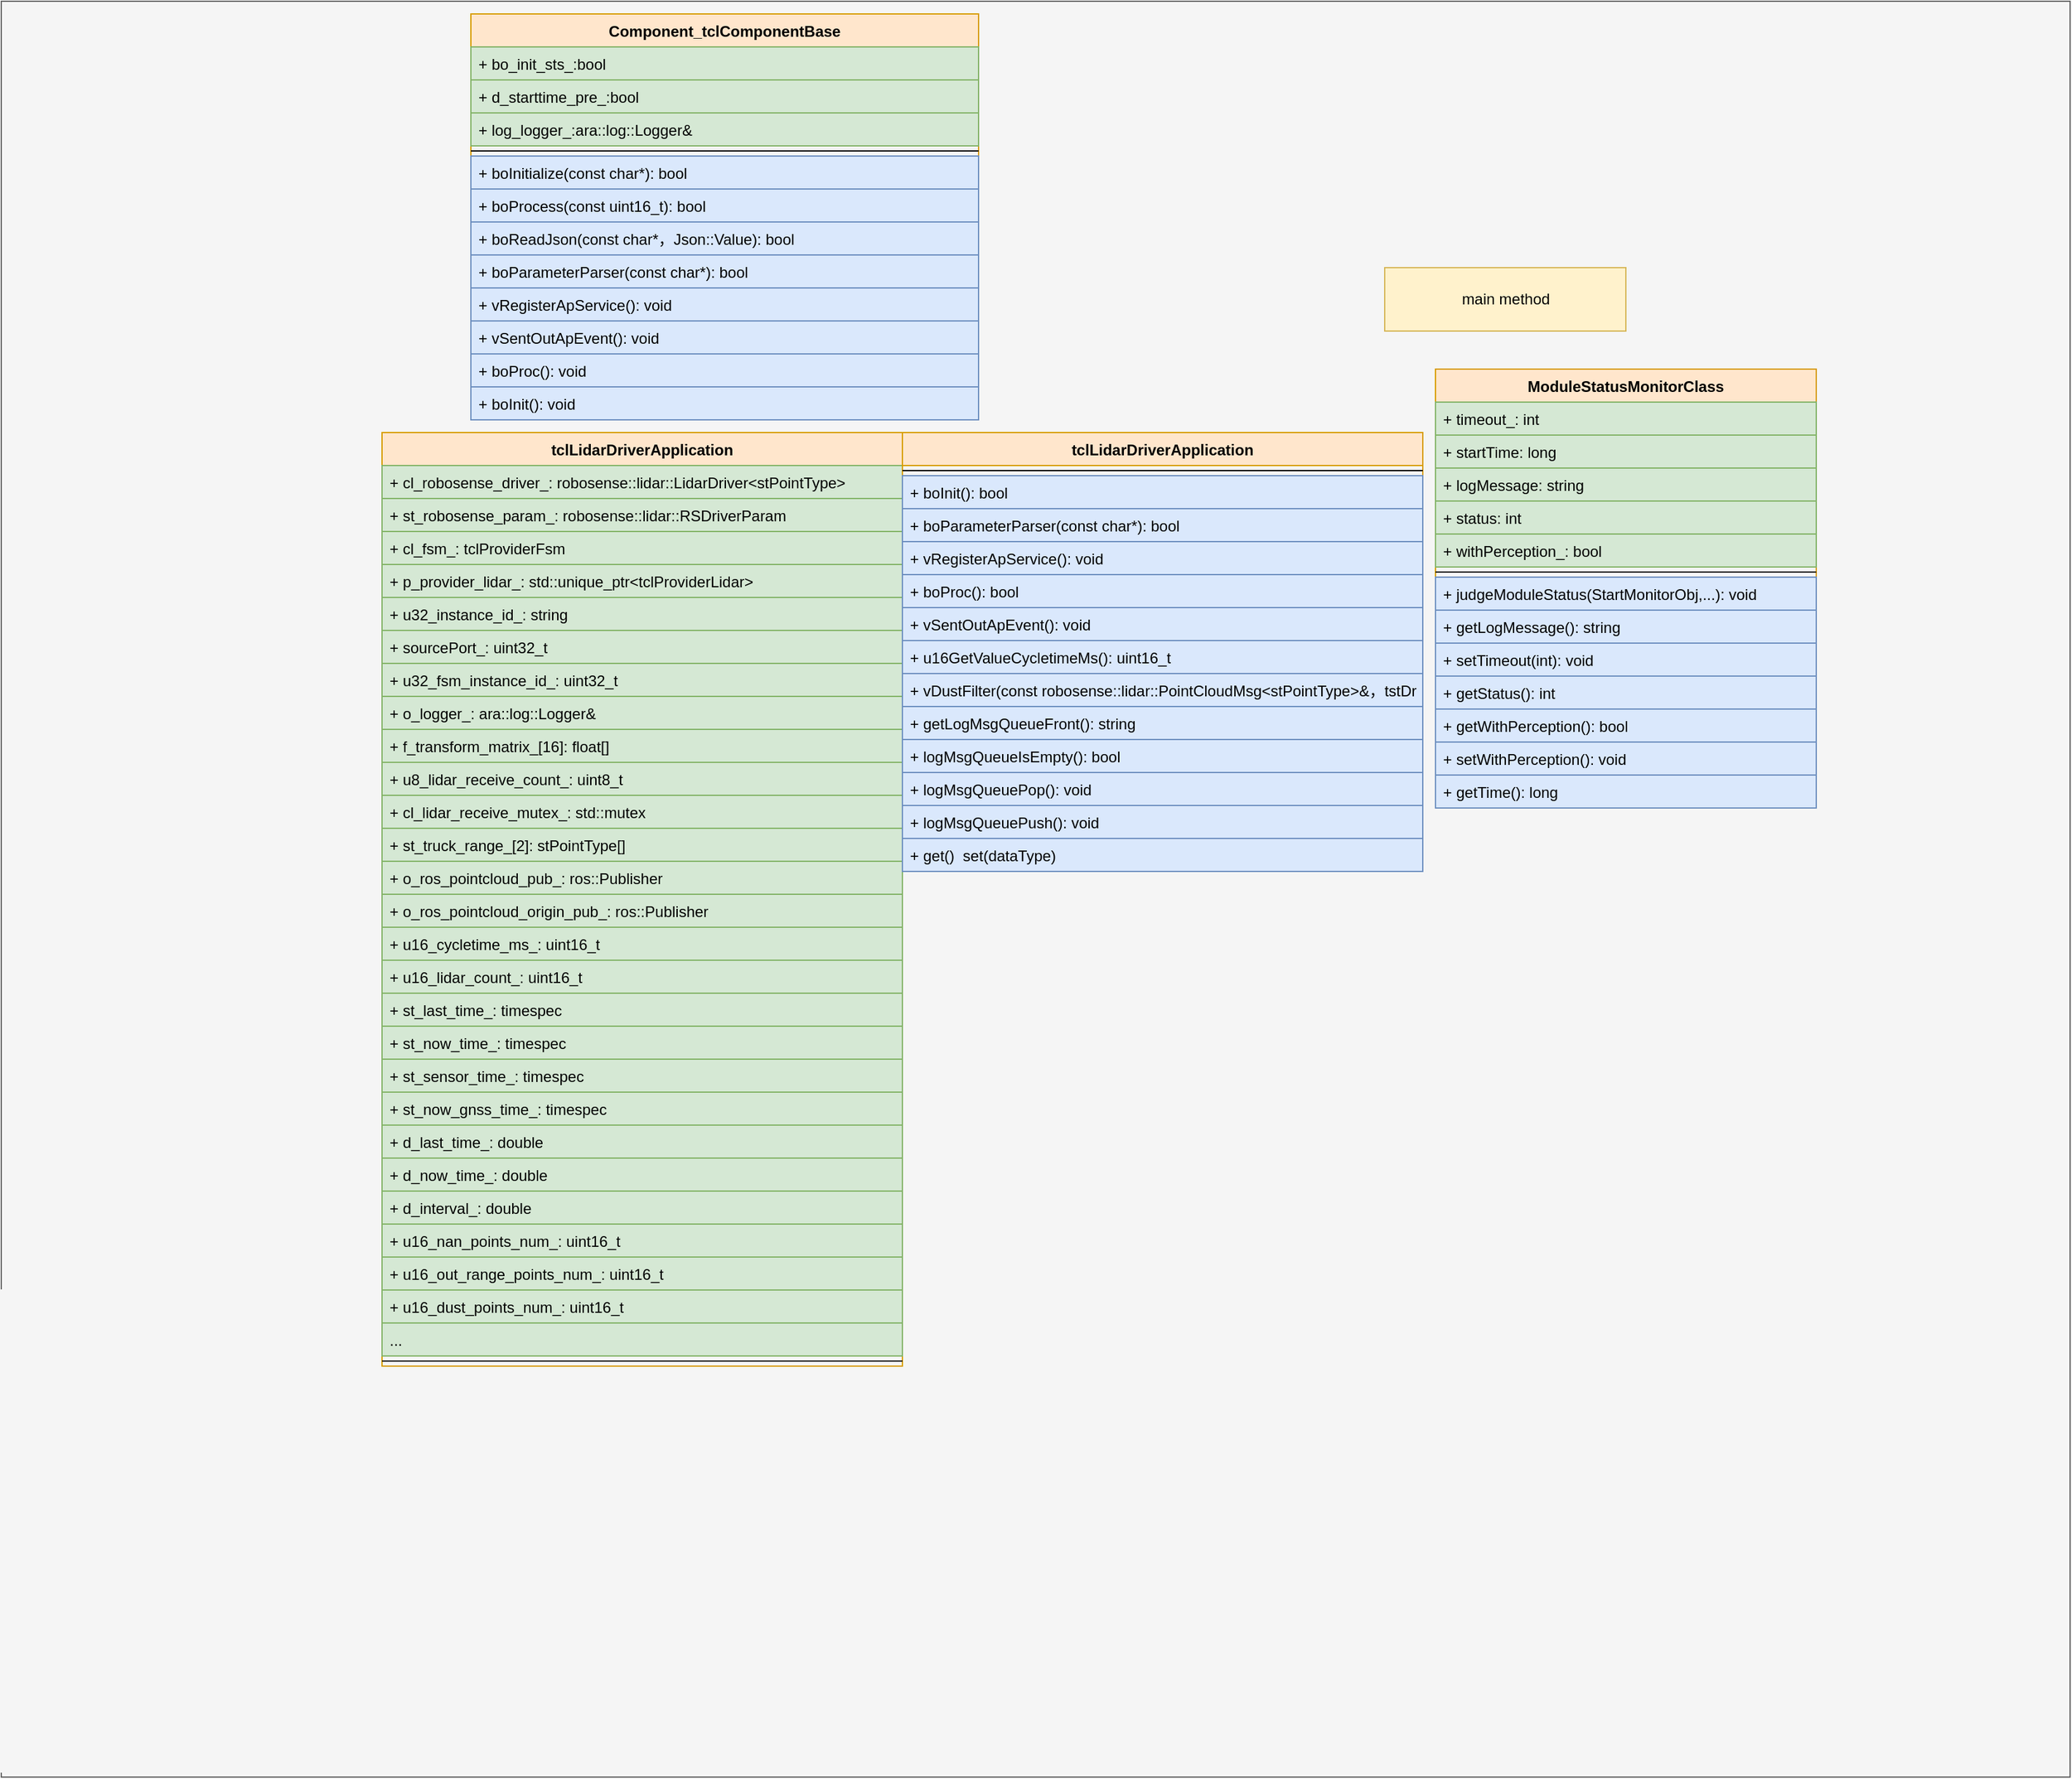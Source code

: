 <mxfile version="21.0.2" type="github">
  <diagram id="OJYYb_9SSu5JKfMCdYpM" name="第 1 页">
    <mxGraphModel dx="1050" dy="580" grid="1" gridSize="10" guides="1" tooltips="1" connect="1" arrows="1" fold="1" page="1" pageScale="1" pageWidth="1200" pageHeight="1920" math="0" shadow="0">
      <root>
        <mxCell id="0" />
        <mxCell id="1" parent="0" />
        <mxCell id="mhRZEJvQ30FoYJ7Jb0JR-1" value="" style="html=1;fillColor=#f5f5f5;fontColor=#333333;strokeColor=#666666;" parent="1" vertex="1">
          <mxGeometry x="10" y="10" width="1630" height="1400" as="geometry" />
        </mxCell>
        <mxCell id="mhRZEJvQ30FoYJ7Jb0JR-2" value="Component_tclComponentBase" style="swimlane;fontStyle=1;align=center;verticalAlign=top;childLayout=stackLayout;horizontal=1;startSize=26;horizontalStack=0;resizeParent=1;resizeParentMax=0;resizeLast=0;collapsible=1;marginBottom=0;fillColor=#ffe6cc;strokeColor=#d79b00;" parent="1" vertex="1">
          <mxGeometry x="380" y="20" width="400" height="320" as="geometry">
            <mxRectangle x="470" y="30" width="220" height="30" as="alternateBounds" />
          </mxGeometry>
        </mxCell>
        <mxCell id="mhRZEJvQ30FoYJ7Jb0JR-3" value="+ bo_init_sts_:bool " style="text;strokeColor=#82b366;fillColor=#d5e8d4;align=left;verticalAlign=top;spacingLeft=4;spacingRight=4;overflow=hidden;rotatable=0;points=[[0,0.5],[1,0.5]];portConstraint=eastwest;" parent="mhRZEJvQ30FoYJ7Jb0JR-2" vertex="1">
          <mxGeometry y="26" width="400" height="26" as="geometry" />
        </mxCell>
        <mxCell id="mhRZEJvQ30FoYJ7Jb0JR-80" value="+ d_starttime_pre_:bool " style="text;strokeColor=#82b366;fillColor=#d5e8d4;align=left;verticalAlign=top;spacingLeft=4;spacingRight=4;overflow=hidden;rotatable=0;points=[[0,0.5],[1,0.5]];portConstraint=eastwest;" parent="mhRZEJvQ30FoYJ7Jb0JR-2" vertex="1">
          <mxGeometry y="52" width="400" height="26" as="geometry" />
        </mxCell>
        <mxCell id="L8TbZ2yKhSUSz7jvdjla-1" value="+ log_logger_:ara::log::Logger&amp;" style="text;strokeColor=#82b366;fillColor=#d5e8d4;align=left;verticalAlign=top;spacingLeft=4;spacingRight=4;overflow=hidden;rotatable=0;points=[[0,0.5],[1,0.5]];portConstraint=eastwest;" parent="mhRZEJvQ30FoYJ7Jb0JR-2" vertex="1">
          <mxGeometry y="78" width="400" height="26" as="geometry" />
        </mxCell>
        <mxCell id="mhRZEJvQ30FoYJ7Jb0JR-4" value="" style="line;strokeWidth=1;fillColor=none;align=left;verticalAlign=middle;spacingTop=-1;spacingLeft=3;spacingRight=3;rotatable=0;labelPosition=right;points=[];portConstraint=eastwest;" parent="mhRZEJvQ30FoYJ7Jb0JR-2" vertex="1">
          <mxGeometry y="104" width="400" height="8" as="geometry" />
        </mxCell>
        <mxCell id="mhRZEJvQ30FoYJ7Jb0JR-5" value="+ boInitialize(const char*): bool" style="text;strokeColor=#6c8ebf;fillColor=#dae8fc;align=left;verticalAlign=top;spacingLeft=4;spacingRight=4;overflow=hidden;rotatable=0;points=[[0,0.5],[1,0.5]];portConstraint=eastwest;" parent="mhRZEJvQ30FoYJ7Jb0JR-2" vertex="1">
          <mxGeometry y="112" width="400" height="26" as="geometry" />
        </mxCell>
        <mxCell id="mhRZEJvQ30FoYJ7Jb0JR-6" value="+ boProcess(const uint16_t): bool" style="text;strokeColor=#6c8ebf;fillColor=#dae8fc;align=left;verticalAlign=top;spacingLeft=4;spacingRight=4;overflow=hidden;rotatable=0;points=[[0,0.5],[1,0.5]];portConstraint=eastwest;" parent="mhRZEJvQ30FoYJ7Jb0JR-2" vertex="1">
          <mxGeometry y="138" width="400" height="26" as="geometry" />
        </mxCell>
        <mxCell id="mhRZEJvQ30FoYJ7Jb0JR-7" value="+ boReadJson(const char*，Json::Value): bool" style="text;strokeColor=#6c8ebf;fillColor=#dae8fc;align=left;verticalAlign=top;spacingLeft=4;spacingRight=4;overflow=hidden;rotatable=0;points=[[0,0.5],[1,0.5]];portConstraint=eastwest;" parent="mhRZEJvQ30FoYJ7Jb0JR-2" vertex="1">
          <mxGeometry y="164" width="400" height="26" as="geometry" />
        </mxCell>
        <mxCell id="zMi-xVQ4D_88ckj2PTX9-1" value="+ boParameterParser(const char*): bool" style="text;strokeColor=#6c8ebf;fillColor=#dae8fc;align=left;verticalAlign=top;spacingLeft=4;spacingRight=4;overflow=hidden;rotatable=0;points=[[0,0.5],[1,0.5]];portConstraint=eastwest;" vertex="1" parent="mhRZEJvQ30FoYJ7Jb0JR-2">
          <mxGeometry y="190" width="400" height="26" as="geometry" />
        </mxCell>
        <mxCell id="zMi-xVQ4D_88ckj2PTX9-2" value="+ vRegisterApService(): void" style="text;strokeColor=#6c8ebf;fillColor=#dae8fc;align=left;verticalAlign=top;spacingLeft=4;spacingRight=4;overflow=hidden;rotatable=0;points=[[0,0.5],[1,0.5]];portConstraint=eastwest;" vertex="1" parent="mhRZEJvQ30FoYJ7Jb0JR-2">
          <mxGeometry y="216" width="400" height="26" as="geometry" />
        </mxCell>
        <mxCell id="zMi-xVQ4D_88ckj2PTX9-3" value="+ vSentOutApEvent(): void" style="text;strokeColor=#6c8ebf;fillColor=#dae8fc;align=left;verticalAlign=top;spacingLeft=4;spacingRight=4;overflow=hidden;rotatable=0;points=[[0,0.5],[1,0.5]];portConstraint=eastwest;" vertex="1" parent="mhRZEJvQ30FoYJ7Jb0JR-2">
          <mxGeometry y="242" width="400" height="26" as="geometry" />
        </mxCell>
        <mxCell id="zMi-xVQ4D_88ckj2PTX9-4" value="+ boProc(): void" style="text;strokeColor=#6c8ebf;fillColor=#dae8fc;align=left;verticalAlign=top;spacingLeft=4;spacingRight=4;overflow=hidden;rotatable=0;points=[[0,0.5],[1,0.5]];portConstraint=eastwest;" vertex="1" parent="mhRZEJvQ30FoYJ7Jb0JR-2">
          <mxGeometry y="268" width="400" height="26" as="geometry" />
        </mxCell>
        <mxCell id="zMi-xVQ4D_88ckj2PTX9-5" value="+ boInit(): void" style="text;strokeColor=#6c8ebf;fillColor=#dae8fc;align=left;verticalAlign=top;spacingLeft=4;spacingRight=4;overflow=hidden;rotatable=0;points=[[0,0.5],[1,0.5]];portConstraint=eastwest;" vertex="1" parent="mhRZEJvQ30FoYJ7Jb0JR-2">
          <mxGeometry y="294" width="400" height="26" as="geometry" />
        </mxCell>
        <mxCell id="mhRZEJvQ30FoYJ7Jb0JR-8" value="tclLidarDriverApplication" style="swimlane;fontStyle=1;align=center;verticalAlign=top;childLayout=stackLayout;horizontal=1;startSize=26;horizontalStack=0;resizeParent=1;resizeParentMax=0;resizeLast=0;collapsible=1;marginBottom=0;fillColor=#ffe6cc;strokeColor=#d79b00;" parent="1" vertex="1">
          <mxGeometry x="310" y="350" width="410" height="736" as="geometry">
            <mxRectangle x="60" y="38" width="160" height="30" as="alternateBounds" />
          </mxGeometry>
        </mxCell>
        <mxCell id="mhRZEJvQ30FoYJ7Jb0JR-9" value="+ cl_robosense_driver_: robosense::lidar::LidarDriver&lt;stPointType&gt;" style="text;strokeColor=#82b366;fillColor=#d5e8d4;align=left;verticalAlign=top;spacingLeft=4;spacingRight=4;overflow=hidden;rotatable=0;points=[[0,0.5],[1,0.5]];portConstraint=eastwest;" parent="mhRZEJvQ30FoYJ7Jb0JR-8" vertex="1">
          <mxGeometry y="26" width="410" height="26" as="geometry" />
        </mxCell>
        <mxCell id="mhRZEJvQ30FoYJ7Jb0JR-10" value="+ st_robosense_param_: robosense::lidar::RSDriverParam" style="text;strokeColor=#82b366;fillColor=#d5e8d4;align=left;verticalAlign=top;spacingLeft=4;spacingRight=4;overflow=hidden;rotatable=0;points=[[0,0.5],[1,0.5]];portConstraint=eastwest;" parent="mhRZEJvQ30FoYJ7Jb0JR-8" vertex="1">
          <mxGeometry y="52" width="410" height="26" as="geometry" />
        </mxCell>
        <mxCell id="mhRZEJvQ30FoYJ7Jb0JR-11" value="+ cl_fsm_: tclProviderFsm" style="text;strokeColor=#82b366;fillColor=#d5e8d4;align=left;verticalAlign=top;spacingLeft=4;spacingRight=4;overflow=hidden;rotatable=0;points=[[0,0.5],[1,0.5]];portConstraint=eastwest;" parent="mhRZEJvQ30FoYJ7Jb0JR-8" vertex="1">
          <mxGeometry y="78" width="410" height="26" as="geometry" />
        </mxCell>
        <mxCell id="mhRZEJvQ30FoYJ7Jb0JR-12" value="+ p_provider_lidar_: std::unique_ptr&lt;tclProviderLidar&gt;" style="text;strokeColor=#82b366;fillColor=#d5e8d4;align=left;verticalAlign=top;spacingLeft=4;spacingRight=4;overflow=hidden;rotatable=0;points=[[0,0.5],[1,0.5]];portConstraint=eastwest;" parent="mhRZEJvQ30FoYJ7Jb0JR-8" vertex="1">
          <mxGeometry y="104" width="410" height="26" as="geometry" />
        </mxCell>
        <mxCell id="mhRZEJvQ30FoYJ7Jb0JR-13" value="+ u32_instance_id_: string" style="text;strokeColor=#82b366;fillColor=#d5e8d4;align=left;verticalAlign=top;spacingLeft=4;spacingRight=4;overflow=hidden;rotatable=0;points=[[0,0.5],[1,0.5]];portConstraint=eastwest;" parent="mhRZEJvQ30FoYJ7Jb0JR-8" vertex="1">
          <mxGeometry y="130" width="410" height="26" as="geometry" />
        </mxCell>
        <mxCell id="mhRZEJvQ30FoYJ7Jb0JR-14" value="+ sourcePort_: uint32_t" style="text;strokeColor=#82b366;fillColor=#d5e8d4;align=left;verticalAlign=top;spacingLeft=4;spacingRight=4;overflow=hidden;rotatable=0;points=[[0,0.5],[1,0.5]];portConstraint=eastwest;" parent="mhRZEJvQ30FoYJ7Jb0JR-8" vertex="1">
          <mxGeometry y="156" width="410" height="26" as="geometry" />
        </mxCell>
        <mxCell id="mhRZEJvQ30FoYJ7Jb0JR-15" value="+ u32_fsm_instance_id_: uint32_t" style="text;strokeColor=#82b366;fillColor=#d5e8d4;align=left;verticalAlign=top;spacingLeft=4;spacingRight=4;overflow=hidden;rotatable=0;points=[[0,0.5],[1,0.5]];portConstraint=eastwest;" parent="mhRZEJvQ30FoYJ7Jb0JR-8" vertex="1">
          <mxGeometry y="182" width="410" height="26" as="geometry" />
        </mxCell>
        <mxCell id="mhRZEJvQ30FoYJ7Jb0JR-16" value="+ o_logger_: ara::log::Logger&amp;" style="text;strokeColor=#82b366;fillColor=#d5e8d4;align=left;verticalAlign=top;spacingLeft=4;spacingRight=4;overflow=hidden;rotatable=0;points=[[0,0.5],[1,0.5]];portConstraint=eastwest;" parent="mhRZEJvQ30FoYJ7Jb0JR-8" vertex="1">
          <mxGeometry y="208" width="410" height="26" as="geometry" />
        </mxCell>
        <mxCell id="mhRZEJvQ30FoYJ7Jb0JR-17" value="+ f_transform_matrix_[16]: float[]" style="text;strokeColor=#82b366;fillColor=#d5e8d4;align=left;verticalAlign=top;spacingLeft=4;spacingRight=4;overflow=hidden;rotatable=0;points=[[0,0.5],[1,0.5]];portConstraint=eastwest;" parent="mhRZEJvQ30FoYJ7Jb0JR-8" vertex="1">
          <mxGeometry y="234" width="410" height="26" as="geometry" />
        </mxCell>
        <mxCell id="mhRZEJvQ30FoYJ7Jb0JR-18" value="+ u8_lidar_receive_count_: uint8_t" style="text;strokeColor=#82b366;fillColor=#d5e8d4;align=left;verticalAlign=top;spacingLeft=4;spacingRight=4;overflow=hidden;rotatable=0;points=[[0,0.5],[1,0.5]];portConstraint=eastwest;" parent="mhRZEJvQ30FoYJ7Jb0JR-8" vertex="1">
          <mxGeometry y="260" width="410" height="26" as="geometry" />
        </mxCell>
        <mxCell id="mhRZEJvQ30FoYJ7Jb0JR-19" value="+ cl_lidar_receive_mutex_: std::mutex" style="text;strokeColor=#82b366;fillColor=#d5e8d4;align=left;verticalAlign=top;spacingLeft=4;spacingRight=4;overflow=hidden;rotatable=0;points=[[0,0.5],[1,0.5]];portConstraint=eastwest;" parent="mhRZEJvQ30FoYJ7Jb0JR-8" vertex="1">
          <mxGeometry y="286" width="410" height="26" as="geometry" />
        </mxCell>
        <mxCell id="zMi-xVQ4D_88ckj2PTX9-6" value="+ st_truck_range_[2]: stPointType[]" style="text;strokeColor=#82b366;fillColor=#d5e8d4;align=left;verticalAlign=top;spacingLeft=4;spacingRight=4;overflow=hidden;rotatable=0;points=[[0,0.5],[1,0.5]];portConstraint=eastwest;" vertex="1" parent="mhRZEJvQ30FoYJ7Jb0JR-8">
          <mxGeometry y="312" width="410" height="26" as="geometry" />
        </mxCell>
        <mxCell id="zMi-xVQ4D_88ckj2PTX9-7" value="+ o_ros_pointcloud_pub_: ros::Publisher" style="text;strokeColor=#82b366;fillColor=#d5e8d4;align=left;verticalAlign=top;spacingLeft=4;spacingRight=4;overflow=hidden;rotatable=0;points=[[0,0.5],[1,0.5]];portConstraint=eastwest;" vertex="1" parent="mhRZEJvQ30FoYJ7Jb0JR-8">
          <mxGeometry y="338" width="410" height="26" as="geometry" />
        </mxCell>
        <mxCell id="zMi-xVQ4D_88ckj2PTX9-8" value="+ o_ros_pointcloud_origin_pub_: ros::Publisher" style="text;strokeColor=#82b366;fillColor=#d5e8d4;align=left;verticalAlign=top;spacingLeft=4;spacingRight=4;overflow=hidden;rotatable=0;points=[[0,0.5],[1,0.5]];portConstraint=eastwest;" vertex="1" parent="mhRZEJvQ30FoYJ7Jb0JR-8">
          <mxGeometry y="364" width="410" height="26" as="geometry" />
        </mxCell>
        <mxCell id="zMi-xVQ4D_88ckj2PTX9-9" value="+ u16_cycletime_ms_: uint16_t" style="text;strokeColor=#82b366;fillColor=#d5e8d4;align=left;verticalAlign=top;spacingLeft=4;spacingRight=4;overflow=hidden;rotatable=0;points=[[0,0.5],[1,0.5]];portConstraint=eastwest;" vertex="1" parent="mhRZEJvQ30FoYJ7Jb0JR-8">
          <mxGeometry y="390" width="410" height="26" as="geometry" />
        </mxCell>
        <mxCell id="zMi-xVQ4D_88ckj2PTX9-10" value="+ u16_lidar_count_: uint16_t" style="text;strokeColor=#82b366;fillColor=#d5e8d4;align=left;verticalAlign=top;spacingLeft=4;spacingRight=4;overflow=hidden;rotatable=0;points=[[0,0.5],[1,0.5]];portConstraint=eastwest;" vertex="1" parent="mhRZEJvQ30FoYJ7Jb0JR-8">
          <mxGeometry y="416" width="410" height="26" as="geometry" />
        </mxCell>
        <mxCell id="zMi-xVQ4D_88ckj2PTX9-11" value="+ st_last_time_: timespec" style="text;strokeColor=#82b366;fillColor=#d5e8d4;align=left;verticalAlign=top;spacingLeft=4;spacingRight=4;overflow=hidden;rotatable=0;points=[[0,0.5],[1,0.5]];portConstraint=eastwest;" vertex="1" parent="mhRZEJvQ30FoYJ7Jb0JR-8">
          <mxGeometry y="442" width="410" height="26" as="geometry" />
        </mxCell>
        <mxCell id="zMi-xVQ4D_88ckj2PTX9-12" value="+ st_now_time_: timespec" style="text;strokeColor=#82b366;fillColor=#d5e8d4;align=left;verticalAlign=top;spacingLeft=4;spacingRight=4;overflow=hidden;rotatable=0;points=[[0,0.5],[1,0.5]];portConstraint=eastwest;" vertex="1" parent="mhRZEJvQ30FoYJ7Jb0JR-8">
          <mxGeometry y="468" width="410" height="26" as="geometry" />
        </mxCell>
        <mxCell id="zMi-xVQ4D_88ckj2PTX9-13" value="+ st_sensor_time_: timespec" style="text;strokeColor=#82b366;fillColor=#d5e8d4;align=left;verticalAlign=top;spacingLeft=4;spacingRight=4;overflow=hidden;rotatable=0;points=[[0,0.5],[1,0.5]];portConstraint=eastwest;" vertex="1" parent="mhRZEJvQ30FoYJ7Jb0JR-8">
          <mxGeometry y="494" width="410" height="26" as="geometry" />
        </mxCell>
        <mxCell id="zMi-xVQ4D_88ckj2PTX9-14" value="+ st_now_gnss_time_: timespec" style="text;strokeColor=#82b366;fillColor=#d5e8d4;align=left;verticalAlign=top;spacingLeft=4;spacingRight=4;overflow=hidden;rotatable=0;points=[[0,0.5],[1,0.5]];portConstraint=eastwest;" vertex="1" parent="mhRZEJvQ30FoYJ7Jb0JR-8">
          <mxGeometry y="520" width="410" height="26" as="geometry" />
        </mxCell>
        <mxCell id="zMi-xVQ4D_88ckj2PTX9-15" value="+ d_last_time_: double" style="text;strokeColor=#82b366;fillColor=#d5e8d4;align=left;verticalAlign=top;spacingLeft=4;spacingRight=4;overflow=hidden;rotatable=0;points=[[0,0.5],[1,0.5]];portConstraint=eastwest;" vertex="1" parent="mhRZEJvQ30FoYJ7Jb0JR-8">
          <mxGeometry y="546" width="410" height="26" as="geometry" />
        </mxCell>
        <mxCell id="zMi-xVQ4D_88ckj2PTX9-16" value="+ d_now_time_: double" style="text;strokeColor=#82b366;fillColor=#d5e8d4;align=left;verticalAlign=top;spacingLeft=4;spacingRight=4;overflow=hidden;rotatable=0;points=[[0,0.5],[1,0.5]];portConstraint=eastwest;" vertex="1" parent="mhRZEJvQ30FoYJ7Jb0JR-8">
          <mxGeometry y="572" width="410" height="26" as="geometry" />
        </mxCell>
        <mxCell id="zMi-xVQ4D_88ckj2PTX9-17" value="+ d_interval_: double" style="text;strokeColor=#82b366;fillColor=#d5e8d4;align=left;verticalAlign=top;spacingLeft=4;spacingRight=4;overflow=hidden;rotatable=0;points=[[0,0.5],[1,0.5]];portConstraint=eastwest;" vertex="1" parent="mhRZEJvQ30FoYJ7Jb0JR-8">
          <mxGeometry y="598" width="410" height="26" as="geometry" />
        </mxCell>
        <mxCell id="zMi-xVQ4D_88ckj2PTX9-18" value="+ u16_nan_points_num_: uint16_t" style="text;strokeColor=#82b366;fillColor=#d5e8d4;align=left;verticalAlign=top;spacingLeft=4;spacingRight=4;overflow=hidden;rotatable=0;points=[[0,0.5],[1,0.5]];portConstraint=eastwest;" vertex="1" parent="mhRZEJvQ30FoYJ7Jb0JR-8">
          <mxGeometry y="624" width="410" height="26" as="geometry" />
        </mxCell>
        <mxCell id="zMi-xVQ4D_88ckj2PTX9-19" value="+ u16_out_range_points_num_: uint16_t" style="text;strokeColor=#82b366;fillColor=#d5e8d4;align=left;verticalAlign=top;spacingLeft=4;spacingRight=4;overflow=hidden;rotatable=0;points=[[0,0.5],[1,0.5]];portConstraint=eastwest;" vertex="1" parent="mhRZEJvQ30FoYJ7Jb0JR-8">
          <mxGeometry y="650" width="410" height="26" as="geometry" />
        </mxCell>
        <mxCell id="zMi-xVQ4D_88ckj2PTX9-20" value="+ u16_dust_points_num_: uint16_t" style="text;strokeColor=#82b366;fillColor=#d5e8d4;align=left;verticalAlign=top;spacingLeft=4;spacingRight=4;overflow=hidden;rotatable=0;points=[[0,0.5],[1,0.5]];portConstraint=eastwest;" vertex="1" parent="mhRZEJvQ30FoYJ7Jb0JR-8">
          <mxGeometry y="676" width="410" height="26" as="geometry" />
        </mxCell>
        <mxCell id="zMi-xVQ4D_88ckj2PTX9-66" value="..." style="text;strokeColor=#82b366;fillColor=#d5e8d4;align=left;verticalAlign=top;spacingLeft=4;spacingRight=4;overflow=hidden;rotatable=0;points=[[0,0.5],[1,0.5]];portConstraint=eastwest;" vertex="1" parent="mhRZEJvQ30FoYJ7Jb0JR-8">
          <mxGeometry y="702" width="410" height="26" as="geometry" />
        </mxCell>
        <mxCell id="mhRZEJvQ30FoYJ7Jb0JR-20" value="" style="line;strokeWidth=1;fillColor=none;align=left;verticalAlign=middle;spacingTop=-1;spacingLeft=3;spacingRight=3;rotatable=0;labelPosition=right;points=[];portConstraint=eastwest;" parent="mhRZEJvQ30FoYJ7Jb0JR-8" vertex="1">
          <mxGeometry y="728" width="410" height="8" as="geometry" />
        </mxCell>
        <mxCell id="mhRZEJvQ30FoYJ7Jb0JR-33" value="ModuleStatusMonitorClass" style="swimlane;fontStyle=1;align=center;verticalAlign=top;childLayout=stackLayout;horizontal=1;startSize=26;horizontalStack=0;resizeParent=1;resizeParentMax=0;resizeLast=0;collapsible=1;marginBottom=0;fillColor=#ffe6cc;strokeColor=#d79b00;" parent="1" vertex="1">
          <mxGeometry x="1140" y="300" width="300" height="346" as="geometry" />
        </mxCell>
        <mxCell id="mhRZEJvQ30FoYJ7Jb0JR-34" value="+ timeout_: int" style="text;strokeColor=#82b366;fillColor=#d5e8d4;align=left;verticalAlign=top;spacingLeft=4;spacingRight=4;overflow=hidden;rotatable=0;points=[[0,0.5],[1,0.5]];portConstraint=eastwest;" parent="mhRZEJvQ30FoYJ7Jb0JR-33" vertex="1">
          <mxGeometry y="26" width="300" height="26" as="geometry" />
        </mxCell>
        <mxCell id="mhRZEJvQ30FoYJ7Jb0JR-35" value="+ startTime: long" style="text;strokeColor=#82b366;fillColor=#d5e8d4;align=left;verticalAlign=top;spacingLeft=4;spacingRight=4;overflow=hidden;rotatable=0;points=[[0,0.5],[1,0.5]];portConstraint=eastwest;" parent="mhRZEJvQ30FoYJ7Jb0JR-33" vertex="1">
          <mxGeometry y="52" width="300" height="26" as="geometry" />
        </mxCell>
        <mxCell id="mhRZEJvQ30FoYJ7Jb0JR-36" value="+ logMessage: string" style="text;strokeColor=#82b366;fillColor=#d5e8d4;align=left;verticalAlign=top;spacingLeft=4;spacingRight=4;overflow=hidden;rotatable=0;points=[[0,0.5],[1,0.5]];portConstraint=eastwest;" parent="mhRZEJvQ30FoYJ7Jb0JR-33" vertex="1">
          <mxGeometry y="78" width="300" height="26" as="geometry" />
        </mxCell>
        <mxCell id="mhRZEJvQ30FoYJ7Jb0JR-37" value="+ status: int" style="text;strokeColor=#82b366;fillColor=#d5e8d4;align=left;verticalAlign=top;spacingLeft=4;spacingRight=4;overflow=hidden;rotatable=0;points=[[0,0.5],[1,0.5]];portConstraint=eastwest;" parent="mhRZEJvQ30FoYJ7Jb0JR-33" vertex="1">
          <mxGeometry y="104" width="300" height="26" as="geometry" />
        </mxCell>
        <mxCell id="mhRZEJvQ30FoYJ7Jb0JR-38" value="+ withPerception_: bool" style="text;strokeColor=#82b366;fillColor=#d5e8d4;align=left;verticalAlign=top;spacingLeft=4;spacingRight=4;overflow=hidden;rotatable=0;points=[[0,0.5],[1,0.5]];portConstraint=eastwest;" parent="mhRZEJvQ30FoYJ7Jb0JR-33" vertex="1">
          <mxGeometry y="130" width="300" height="26" as="geometry" />
        </mxCell>
        <mxCell id="mhRZEJvQ30FoYJ7Jb0JR-39" value="" style="line;strokeWidth=1;fillColor=none;align=left;verticalAlign=middle;spacingTop=-1;spacingLeft=3;spacingRight=3;rotatable=0;labelPosition=right;points=[];portConstraint=eastwest;" parent="mhRZEJvQ30FoYJ7Jb0JR-33" vertex="1">
          <mxGeometry y="156" width="300" height="8" as="geometry" />
        </mxCell>
        <mxCell id="mhRZEJvQ30FoYJ7Jb0JR-40" value="+ judgeModuleStatus(StartMonitorObj,...): void" style="text;strokeColor=#6c8ebf;fillColor=#dae8fc;align=left;verticalAlign=top;spacingLeft=4;spacingRight=4;overflow=hidden;rotatable=0;points=[[0,0.5],[1,0.5]];portConstraint=eastwest;" parent="mhRZEJvQ30FoYJ7Jb0JR-33" vertex="1">
          <mxGeometry y="164" width="300" height="26" as="geometry" />
        </mxCell>
        <mxCell id="mhRZEJvQ30FoYJ7Jb0JR-41" value="+ getLogMessage(): string" style="text;strokeColor=#6c8ebf;fillColor=#dae8fc;align=left;verticalAlign=top;spacingLeft=4;spacingRight=4;overflow=hidden;rotatable=0;points=[[0,0.5],[1,0.5]];portConstraint=eastwest;" parent="mhRZEJvQ30FoYJ7Jb0JR-33" vertex="1">
          <mxGeometry y="190" width="300" height="26" as="geometry" />
        </mxCell>
        <mxCell id="mhRZEJvQ30FoYJ7Jb0JR-42" value="+ setTimeout(int): void" style="text;strokeColor=#6c8ebf;fillColor=#dae8fc;align=left;verticalAlign=top;spacingLeft=4;spacingRight=4;overflow=hidden;rotatable=0;points=[[0,0.5],[1,0.5]];portConstraint=eastwest;" parent="mhRZEJvQ30FoYJ7Jb0JR-33" vertex="1">
          <mxGeometry y="216" width="300" height="26" as="geometry" />
        </mxCell>
        <mxCell id="mhRZEJvQ30FoYJ7Jb0JR-43" value="+ getStatus(): int" style="text;strokeColor=#6c8ebf;fillColor=#dae8fc;align=left;verticalAlign=top;spacingLeft=4;spacingRight=4;overflow=hidden;rotatable=0;points=[[0,0.5],[1,0.5]];portConstraint=eastwest;" parent="mhRZEJvQ30FoYJ7Jb0JR-33" vertex="1">
          <mxGeometry y="242" width="300" height="26" as="geometry" />
        </mxCell>
        <mxCell id="mhRZEJvQ30FoYJ7Jb0JR-44" value="+ getWithPerception(): bool" style="text;strokeColor=#6c8ebf;fillColor=#dae8fc;align=left;verticalAlign=top;spacingLeft=4;spacingRight=4;overflow=hidden;rotatable=0;points=[[0,0.5],[1,0.5]];portConstraint=eastwest;" parent="mhRZEJvQ30FoYJ7Jb0JR-33" vertex="1">
          <mxGeometry y="268" width="300" height="26" as="geometry" />
        </mxCell>
        <mxCell id="mhRZEJvQ30FoYJ7Jb0JR-45" value="+ setWithPerception(): void" style="text;strokeColor=#6c8ebf;fillColor=#dae8fc;align=left;verticalAlign=top;spacingLeft=4;spacingRight=4;overflow=hidden;rotatable=0;points=[[0,0.5],[1,0.5]];portConstraint=eastwest;" parent="mhRZEJvQ30FoYJ7Jb0JR-33" vertex="1">
          <mxGeometry y="294" width="300" height="26" as="geometry" />
        </mxCell>
        <mxCell id="mhRZEJvQ30FoYJ7Jb0JR-46" value="+ getTime(): long" style="text;strokeColor=#6c8ebf;fillColor=#dae8fc;align=left;verticalAlign=top;spacingLeft=4;spacingRight=4;overflow=hidden;rotatable=0;points=[[0,0.5],[1,0.5]];portConstraint=eastwest;" parent="mhRZEJvQ30FoYJ7Jb0JR-33" vertex="1">
          <mxGeometry y="320" width="300" height="26" as="geometry" />
        </mxCell>
        <mxCell id="mhRZEJvQ30FoYJ7Jb0JR-47" value="main method" style="html=1;fillColor=#fff2cc;strokeColor=#d6b656;" parent="1" vertex="1">
          <mxGeometry x="1100" y="220" width="190" height="50" as="geometry" />
        </mxCell>
        <mxCell id="zMi-xVQ4D_88ckj2PTX9-21" value="tclLidarDriverApplication" style="swimlane;fontStyle=1;align=center;verticalAlign=top;childLayout=stackLayout;horizontal=1;startSize=26;horizontalStack=0;resizeParent=1;resizeParentMax=0;resizeLast=0;collapsible=1;marginBottom=0;fillColor=#ffe6cc;strokeColor=#d79b00;" vertex="1" parent="1">
          <mxGeometry x="720" y="350" width="410" height="346" as="geometry">
            <mxRectangle x="60" y="38" width="160" height="30" as="alternateBounds" />
          </mxGeometry>
        </mxCell>
        <mxCell id="zMi-xVQ4D_88ckj2PTX9-48" value="" style="line;strokeWidth=1;fillColor=none;align=left;verticalAlign=middle;spacingTop=-1;spacingLeft=3;spacingRight=3;rotatable=0;labelPosition=right;points=[];portConstraint=eastwest;" vertex="1" parent="zMi-xVQ4D_88ckj2PTX9-21">
          <mxGeometry y="26" width="410" height="8" as="geometry" />
        </mxCell>
        <mxCell id="zMi-xVQ4D_88ckj2PTX9-49" value="+ boInit(): bool" style="text;strokeColor=#6c8ebf;fillColor=#dae8fc;align=left;verticalAlign=top;spacingLeft=4;spacingRight=4;overflow=hidden;rotatable=0;points=[[0,0.5],[1,0.5]];portConstraint=eastwest;" vertex="1" parent="zMi-xVQ4D_88ckj2PTX9-21">
          <mxGeometry y="34" width="410" height="26" as="geometry" />
        </mxCell>
        <mxCell id="zMi-xVQ4D_88ckj2PTX9-50" value="+ boParameterParser(const char*): bool" style="text;strokeColor=#6c8ebf;fillColor=#dae8fc;align=left;verticalAlign=top;spacingLeft=4;spacingRight=4;overflow=hidden;rotatable=0;points=[[0,0.5],[1,0.5]];portConstraint=eastwest;" vertex="1" parent="zMi-xVQ4D_88ckj2PTX9-21">
          <mxGeometry y="60" width="410" height="26" as="geometry" />
        </mxCell>
        <mxCell id="zMi-xVQ4D_88ckj2PTX9-51" value="+ vRegisterApService(): void" style="text;strokeColor=#6c8ebf;fillColor=#dae8fc;align=left;verticalAlign=top;spacingLeft=4;spacingRight=4;overflow=hidden;rotatable=0;points=[[0,0.5],[1,0.5]];portConstraint=eastwest;" vertex="1" parent="zMi-xVQ4D_88ckj2PTX9-21">
          <mxGeometry y="86" width="410" height="26" as="geometry" />
        </mxCell>
        <mxCell id="zMi-xVQ4D_88ckj2PTX9-52" value="+ boProc(): bool" style="text;strokeColor=#6c8ebf;fillColor=#dae8fc;align=left;verticalAlign=top;spacingLeft=4;spacingRight=4;overflow=hidden;rotatable=0;points=[[0,0.5],[1,0.5]];portConstraint=eastwest;" vertex="1" parent="zMi-xVQ4D_88ckj2PTX9-21">
          <mxGeometry y="112" width="410" height="26" as="geometry" />
        </mxCell>
        <mxCell id="zMi-xVQ4D_88ckj2PTX9-53" value="+ vSentOutApEvent(): void" style="text;strokeColor=#6c8ebf;fillColor=#dae8fc;align=left;verticalAlign=top;spacingLeft=4;spacingRight=4;overflow=hidden;rotatable=0;points=[[0,0.5],[1,0.5]];portConstraint=eastwest;" vertex="1" parent="zMi-xVQ4D_88ckj2PTX9-21">
          <mxGeometry y="138" width="410" height="26" as="geometry" />
        </mxCell>
        <mxCell id="zMi-xVQ4D_88ckj2PTX9-54" value="+ u16GetValueCycletimeMs(): uint16_t" style="text;strokeColor=#6c8ebf;fillColor=#dae8fc;align=left;verticalAlign=top;spacingLeft=4;spacingRight=4;overflow=hidden;rotatable=0;points=[[0,0.5],[1,0.5]];portConstraint=eastwest;" vertex="1" parent="zMi-xVQ4D_88ckj2PTX9-21">
          <mxGeometry y="164" width="410" height="26" as="geometry" />
        </mxCell>
        <mxCell id="zMi-xVQ4D_88ckj2PTX9-55" value="+ vDustFilter(const robosense::lidar::PointCloudMsg&lt;stPointType&gt;&amp;，tstDriverLidarMsg&amp;): void" style="text;strokeColor=#6c8ebf;fillColor=#dae8fc;align=left;verticalAlign=top;spacingLeft=4;spacingRight=4;overflow=hidden;rotatable=0;points=[[0,0.5],[1,0.5]];portConstraint=eastwest;" vertex="1" parent="zMi-xVQ4D_88ckj2PTX9-21">
          <mxGeometry y="190" width="410" height="26" as="geometry" />
        </mxCell>
        <mxCell id="zMi-xVQ4D_88ckj2PTX9-56" value="+ getLogMsgQueueFront(): string" style="text;strokeColor=#6c8ebf;fillColor=#dae8fc;align=left;verticalAlign=top;spacingLeft=4;spacingRight=4;overflow=hidden;rotatable=0;points=[[0,0.5],[1,0.5]];portConstraint=eastwest;" vertex="1" parent="zMi-xVQ4D_88ckj2PTX9-21">
          <mxGeometry y="216" width="410" height="26" as="geometry" />
        </mxCell>
        <mxCell id="zMi-xVQ4D_88ckj2PTX9-57" value="+ logMsgQueueIsEmpty(): bool" style="text;strokeColor=#6c8ebf;fillColor=#dae8fc;align=left;verticalAlign=top;spacingLeft=4;spacingRight=4;overflow=hidden;rotatable=0;points=[[0,0.5],[1,0.5]];portConstraint=eastwest;" vertex="1" parent="zMi-xVQ4D_88ckj2PTX9-21">
          <mxGeometry y="242" width="410" height="26" as="geometry" />
        </mxCell>
        <mxCell id="zMi-xVQ4D_88ckj2PTX9-58" value="+ logMsgQueuePop(): void" style="text;strokeColor=#6c8ebf;fillColor=#dae8fc;align=left;verticalAlign=top;spacingLeft=4;spacingRight=4;overflow=hidden;rotatable=0;points=[[0,0.5],[1,0.5]];portConstraint=eastwest;" vertex="1" parent="zMi-xVQ4D_88ckj2PTX9-21">
          <mxGeometry y="268" width="410" height="26" as="geometry" />
        </mxCell>
        <mxCell id="zMi-xVQ4D_88ckj2PTX9-59" value="+ logMsgQueuePush(): void" style="text;strokeColor=#6c8ebf;fillColor=#dae8fc;align=left;verticalAlign=top;spacingLeft=4;spacingRight=4;overflow=hidden;rotatable=0;points=[[0,0.5],[1,0.5]];portConstraint=eastwest;" vertex="1" parent="zMi-xVQ4D_88ckj2PTX9-21">
          <mxGeometry y="294" width="410" height="26" as="geometry" />
        </mxCell>
        <mxCell id="zMi-xVQ4D_88ckj2PTX9-60" value="+ get()  set(dataType)" style="text;strokeColor=#6c8ebf;fillColor=#dae8fc;align=left;verticalAlign=top;spacingLeft=4;spacingRight=4;overflow=hidden;rotatable=0;points=[[0,0.5],[1,0.5]];portConstraint=eastwest;" vertex="1" parent="zMi-xVQ4D_88ckj2PTX9-21">
          <mxGeometry y="320" width="410" height="26" as="geometry" />
        </mxCell>
      </root>
    </mxGraphModel>
  </diagram>
</mxfile>
